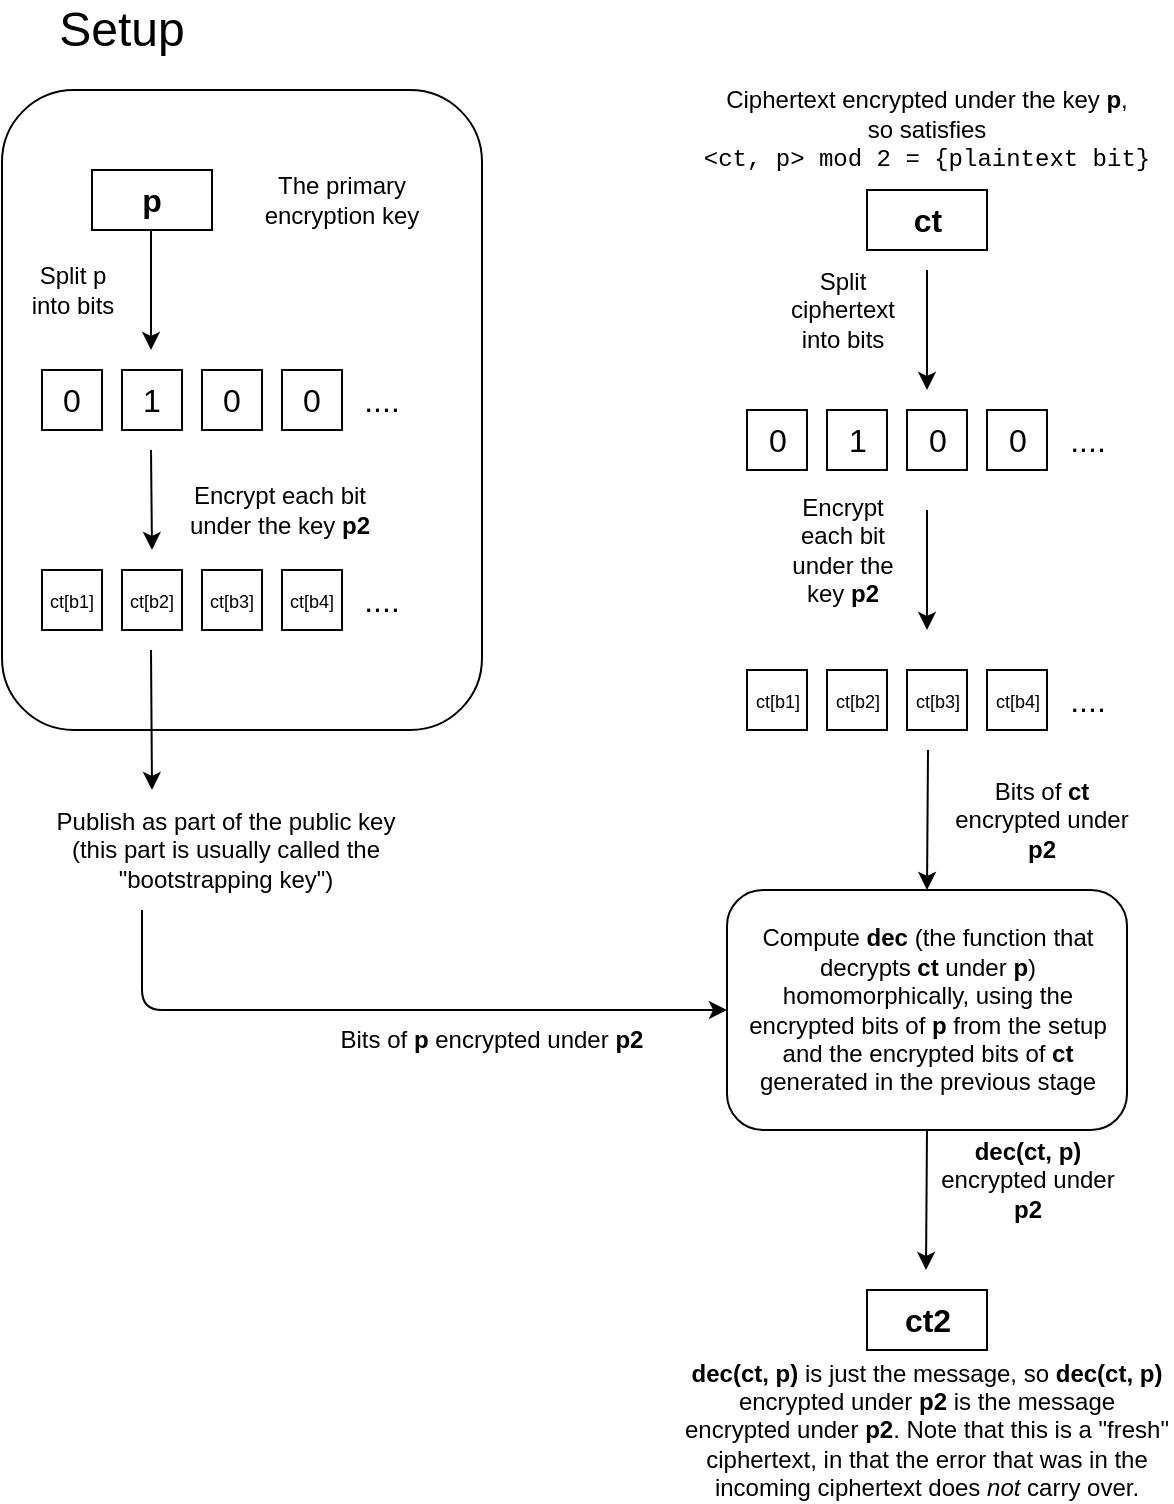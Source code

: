 <mxfile version="13.2.5" type="device"><diagram id="05oIX3gLpVgOgZ1vb9ZQ" name="Page-1"><mxGraphModel dx="2177" dy="816" grid="1" gridSize="10" guides="1" tooltips="1" connect="1" arrows="1" fold="1" page="1" pageScale="1" pageWidth="827" pageHeight="1169" math="0" shadow="0"><root><mxCell id="0"/><mxCell id="1" parent="0"/><mxCell id="RXD60-pzDycyqUJ63udl-1" value="&lt;b&gt;&lt;font style=&quot;font-size: 16px&quot;&gt;ct&lt;/font&gt;&lt;/b&gt;" style="rounded=0;whiteSpace=wrap;html=1;fontSize=16;" vertex="1" parent="1"><mxGeometry x="422.5" y="210" width="60" height="30" as="geometry"/></mxCell><mxCell id="RXD60-pzDycyqUJ63udl-2" value="Ciphertext encrypted under the key &lt;b&gt;p&lt;/b&gt;,&lt;br&gt;so satisfies&lt;br&gt;&lt;font face=&quot;Courier New&quot;&gt;&amp;lt;ct, p&amp;gt; mod 2 = {plaintext bit}&lt;/font&gt;" style="text;html=1;strokeColor=none;fillColor=none;align=center;verticalAlign=middle;whiteSpace=wrap;rounded=0;" vertex="1" parent="1"><mxGeometry x="330" y="170" width="245" height="20" as="geometry"/></mxCell><mxCell id="RXD60-pzDycyqUJ63udl-5" value="&lt;font style=&quot;font-size: 16px&quot;&gt;0&lt;/font&gt;" style="rounded=0;whiteSpace=wrap;html=1;" vertex="1" parent="1"><mxGeometry x="362.5" y="320" width="30" height="30" as="geometry"/></mxCell><mxCell id="RXD60-pzDycyqUJ63udl-6" value="&lt;font style=&quot;font-size: 16px&quot;&gt;1&lt;/font&gt;" style="rounded=0;whiteSpace=wrap;html=1;" vertex="1" parent="1"><mxGeometry x="402.5" y="320" width="30" height="30" as="geometry"/></mxCell><mxCell id="RXD60-pzDycyqUJ63udl-7" value="&lt;font style=&quot;font-size: 16px&quot;&gt;0&lt;/font&gt;&lt;span style=&quot;color: rgba(0 , 0 , 0 , 0) ; font-family: monospace ; font-size: 0px&quot;&gt;%3CmxGraphModel%3E%3Croot%3E%3CmxCell%20id%3D%220%22%2F%3E%3CmxCell%20id%3D%221%22%20parent%3D%220%22%2F%3E%3CmxCell%20id%3D%222%22%20value%3D%22%26lt%3Bfont%20style%3D%26quot%3Bfont-size%3A%2016px%26quot%3B%26gt%3B1%26lt%3B%2Ffont%26gt%3B%22%20style%3D%22rounded%3D0%3BwhiteSpace%3Dwrap%3Bhtml%3D1%3B%22%20vertex%3D%221%22%20parent%3D%221%22%3E%3CmxGeometry%20x%3D%22200%22%20y%3D%22280%22%20width%3D%2230%22%20height%3D%2230%22%20as%3D%22geometry%22%2F%3E%3C%2FmxCell%3E%3C%2Froot%3E%3C%2FmxGraphModel%3E&lt;/span&gt;" style="rounded=0;whiteSpace=wrap;html=1;" vertex="1" parent="1"><mxGeometry x="442.5" y="320" width="30" height="30" as="geometry"/></mxCell><mxCell id="RXD60-pzDycyqUJ63udl-8" value="&lt;font style=&quot;font-size: 16px&quot;&gt;0&lt;/font&gt;" style="rounded=0;whiteSpace=wrap;html=1;" vertex="1" parent="1"><mxGeometry x="482.5" y="320" width="30" height="30" as="geometry"/></mxCell><mxCell id="RXD60-pzDycyqUJ63udl-9" value="&lt;font style=&quot;font-size: 16px&quot;&gt;....&lt;/font&gt;" style="text;html=1;strokeColor=none;fillColor=none;align=center;verticalAlign=middle;whiteSpace=wrap;rounded=0;" vertex="1" parent="1"><mxGeometry x="522.5" y="325" width="20" height="20" as="geometry"/></mxCell><mxCell id="RXD60-pzDycyqUJ63udl-10" value="" style="endArrow=classic;html=1;" edge="1" parent="1"><mxGeometry width="50" height="50" relative="1" as="geometry"><mxPoint x="452.5" y="250" as="sourcePoint"/><mxPoint x="452.5" y="310" as="targetPoint"/></mxGeometry></mxCell><mxCell id="RXD60-pzDycyqUJ63udl-11" value="Split ciphertext into bits" style="text;html=1;strokeColor=none;fillColor=none;align=center;verticalAlign=middle;whiteSpace=wrap;rounded=0;" vertex="1" parent="1"><mxGeometry x="377.5" y="260" width="65" height="20" as="geometry"/></mxCell><mxCell id="RXD60-pzDycyqUJ63udl-14" value="" style="endArrow=classic;html=1;" edge="1" parent="1"><mxGeometry width="50" height="50" relative="1" as="geometry"><mxPoint x="452.5" y="370" as="sourcePoint"/><mxPoint x="452.5" y="430" as="targetPoint"/></mxGeometry></mxCell><mxCell id="RXD60-pzDycyqUJ63udl-15" value="Encrypt each bit under the key &lt;b&gt;p2&lt;/b&gt;" style="text;html=1;strokeColor=none;fillColor=none;align=center;verticalAlign=middle;whiteSpace=wrap;rounded=0;" vertex="1" parent="1"><mxGeometry x="377.5" y="380" width="65" height="20" as="geometry"/></mxCell><mxCell id="RXD60-pzDycyqUJ63udl-16" value="&lt;font style=&quot;font-size: 9px&quot;&gt;ct[b1]&lt;/font&gt;" style="rounded=0;whiteSpace=wrap;html=1;gradientColor=#ffffff;fillColor=#ffffff;" vertex="1" parent="1"><mxGeometry x="362.5" y="450" width="30" height="30" as="geometry"/></mxCell><mxCell id="RXD60-pzDycyqUJ63udl-17" value="&lt;font style=&quot;font-size: 9px&quot;&gt;ct[b2]&lt;/font&gt;" style="rounded=0;whiteSpace=wrap;html=1;" vertex="1" parent="1"><mxGeometry x="402.5" y="450" width="30" height="30" as="geometry"/></mxCell><mxCell id="RXD60-pzDycyqUJ63udl-18" value="&lt;font style=&quot;font-size: 9px&quot;&gt;ct[b3]&lt;/font&gt;" style="rounded=0;whiteSpace=wrap;html=1;" vertex="1" parent="1"><mxGeometry x="442.5" y="450" width="30" height="30" as="geometry"/></mxCell><mxCell id="RXD60-pzDycyqUJ63udl-19" value="&lt;font style=&quot;font-size: 9px&quot;&gt;ct[b4]&lt;/font&gt;" style="rounded=0;whiteSpace=wrap;html=1;" vertex="1" parent="1"><mxGeometry x="482.5" y="450" width="30" height="30" as="geometry"/></mxCell><mxCell id="RXD60-pzDycyqUJ63udl-20" value="&lt;font style=&quot;font-size: 16px&quot;&gt;....&lt;/font&gt;" style="text;html=1;strokeColor=none;fillColor=none;align=center;verticalAlign=middle;whiteSpace=wrap;rounded=0;" vertex="1" parent="1"><mxGeometry x="522.5" y="455" width="20" height="20" as="geometry"/></mxCell><mxCell id="RXD60-pzDycyqUJ63udl-21" value="" style="rounded=1;whiteSpace=wrap;html=1;fillColor=none;gradientColor=none;" vertex="1" parent="1"><mxGeometry x="-10" y="160" width="240" height="320" as="geometry"/></mxCell><mxCell id="RXD60-pzDycyqUJ63udl-22" value="&lt;font style=&quot;font-size: 24px&quot;&gt;Setup&lt;/font&gt;" style="text;html=1;strokeColor=none;fillColor=none;align=center;verticalAlign=middle;whiteSpace=wrap;rounded=0;" vertex="1" parent="1"><mxGeometry x="-10" y="120" width="120" height="20" as="geometry"/></mxCell><mxCell id="RXD60-pzDycyqUJ63udl-23" value="&lt;b&gt;&lt;font style=&quot;font-size: 16px&quot;&gt;p&lt;/font&gt;&lt;/b&gt;" style="rounded=0;whiteSpace=wrap;html=1;fontSize=16;" vertex="1" parent="1"><mxGeometry x="35" y="200" width="60" height="30" as="geometry"/></mxCell><mxCell id="RXD60-pzDycyqUJ63udl-24" value="The primary encryption key" style="text;html=1;strokeColor=none;fillColor=none;align=center;verticalAlign=middle;whiteSpace=wrap;rounded=0;" vertex="1" parent="1"><mxGeometry x="110" y="205" width="100" height="20" as="geometry"/></mxCell><mxCell id="RXD60-pzDycyqUJ63udl-25" value="&lt;font style=&quot;font-size: 16px&quot;&gt;0&lt;/font&gt;" style="rounded=0;whiteSpace=wrap;html=1;" vertex="1" parent="1"><mxGeometry x="10" y="300" width="30" height="30" as="geometry"/></mxCell><mxCell id="RXD60-pzDycyqUJ63udl-26" value="&lt;font style=&quot;font-size: 16px&quot;&gt;1&lt;/font&gt;" style="rounded=0;whiteSpace=wrap;html=1;" vertex="1" parent="1"><mxGeometry x="50" y="300" width="30" height="30" as="geometry"/></mxCell><mxCell id="RXD60-pzDycyqUJ63udl-27" value="&lt;font style=&quot;font-size: 16px&quot;&gt;0&lt;/font&gt;&lt;span style=&quot;color: rgba(0 , 0 , 0 , 0) ; font-family: monospace ; font-size: 0px&quot;&gt;%3CmxGraphModel%3E%3Croot%3E%3CmxCell%20id%3D%220%22%2F%3E%3CmxCell%20id%3D%221%22%20parent%3D%220%22%2F%3E%3CmxCell%20id%3D%222%22%20value%3D%22%26lt%3Bfont%20style%3D%26quot%3Bfont-size%3A%2016px%26quot%3B%26gt%3B1%26lt%3B%2Ffont%26gt%3B%22%20style%3D%22rounded%3D0%3BwhiteSpace%3Dwrap%3Bhtml%3D1%3B%22%20vertex%3D%221%22%20parent%3D%221%22%3E%3CmxGeometry%20x%3D%22200%22%20y%3D%22280%22%20width%3D%2230%22%20height%3D%2230%22%20as%3D%22geometry%22%2F%3E%3C%2FmxCell%3E%3C%2Froot%3E%3C%2FmxGraphModel%3E&lt;/span&gt;" style="rounded=0;whiteSpace=wrap;html=1;" vertex="1" parent="1"><mxGeometry x="90" y="300" width="30" height="30" as="geometry"/></mxCell><mxCell id="RXD60-pzDycyqUJ63udl-28" value="&lt;font style=&quot;font-size: 16px&quot;&gt;0&lt;/font&gt;" style="rounded=0;whiteSpace=wrap;html=1;" vertex="1" parent="1"><mxGeometry x="130" y="300" width="30" height="30" as="geometry"/></mxCell><mxCell id="RXD60-pzDycyqUJ63udl-29" value="&lt;font style=&quot;font-size: 16px&quot;&gt;....&lt;/font&gt;" style="text;html=1;strokeColor=none;fillColor=none;align=center;verticalAlign=middle;whiteSpace=wrap;rounded=0;" vertex="1" parent="1"><mxGeometry x="170" y="305" width="20" height="20" as="geometry"/></mxCell><mxCell id="RXD60-pzDycyqUJ63udl-30" value="" style="endArrow=classic;html=1;" edge="1" parent="1"><mxGeometry width="50" height="50" relative="1" as="geometry"><mxPoint x="64.5" y="230" as="sourcePoint"/><mxPoint x="64.5" y="290" as="targetPoint"/></mxGeometry></mxCell><mxCell id="RXD60-pzDycyqUJ63udl-31" value="Split p into bits" style="text;html=1;strokeColor=none;fillColor=none;align=center;verticalAlign=middle;whiteSpace=wrap;rounded=0;" vertex="1" parent="1"><mxGeometry x="-2.5" y="250" width="55" height="20" as="geometry"/></mxCell><mxCell id="RXD60-pzDycyqUJ63udl-32" value="" style="endArrow=classic;html=1;" edge="1" parent="1"><mxGeometry width="50" height="50" relative="1" as="geometry"><mxPoint x="64.5" y="340" as="sourcePoint"/><mxPoint x="65" y="390" as="targetPoint"/></mxGeometry></mxCell><mxCell id="RXD60-pzDycyqUJ63udl-33" value="Encrypt each bit under the key &lt;b&gt;p2&lt;/b&gt;" style="text;html=1;strokeColor=none;fillColor=none;align=center;verticalAlign=middle;whiteSpace=wrap;rounded=0;" vertex="1" parent="1"><mxGeometry x="80" y="360" width="97.5" height="20" as="geometry"/></mxCell><mxCell id="RXD60-pzDycyqUJ63udl-34" value="&lt;font style=&quot;font-size: 9px&quot;&gt;ct[b1]&lt;/font&gt;" style="rounded=0;whiteSpace=wrap;html=1;gradientColor=#ffffff;fillColor=#ffffff;" vertex="1" parent="1"><mxGeometry x="10" y="400" width="30" height="30" as="geometry"/></mxCell><mxCell id="RXD60-pzDycyqUJ63udl-35" value="&lt;font style=&quot;font-size: 9px&quot;&gt;ct[b2]&lt;/font&gt;" style="rounded=0;whiteSpace=wrap;html=1;" vertex="1" parent="1"><mxGeometry x="50" y="400" width="30" height="30" as="geometry"/></mxCell><mxCell id="RXD60-pzDycyqUJ63udl-36" value="&lt;font style=&quot;font-size: 9px&quot;&gt;ct[b3]&lt;/font&gt;" style="rounded=0;whiteSpace=wrap;html=1;" vertex="1" parent="1"><mxGeometry x="90" y="400" width="30" height="30" as="geometry"/></mxCell><mxCell id="RXD60-pzDycyqUJ63udl-37" value="&lt;font style=&quot;font-size: 9px&quot;&gt;ct[b4]&lt;/font&gt;" style="rounded=0;whiteSpace=wrap;html=1;" vertex="1" parent="1"><mxGeometry x="130" y="400" width="30" height="30" as="geometry"/></mxCell><mxCell id="RXD60-pzDycyqUJ63udl-38" value="&lt;font style=&quot;font-size: 16px&quot;&gt;....&lt;/font&gt;" style="text;html=1;strokeColor=none;fillColor=none;align=center;verticalAlign=middle;whiteSpace=wrap;rounded=0;" vertex="1" parent="1"><mxGeometry x="170" y="405" width="20" height="20" as="geometry"/></mxCell><mxCell id="RXD60-pzDycyqUJ63udl-42" value="Compute &lt;b&gt;dec&lt;/b&gt;&amp;nbsp;(the function that decrypts &lt;b&gt;ct&lt;/b&gt; under &lt;b&gt;p&lt;/b&gt;) homomorphically, using the encrypted bits of &lt;b&gt;p&lt;/b&gt; from the setup and the encrypted bits of &lt;b&gt;ct&lt;/b&gt; generated in the previous stage" style="rounded=1;whiteSpace=wrap;html=1;fillColor=none;gradientColor=none;" vertex="1" parent="1"><mxGeometry x="352.5" y="560" width="200" height="120" as="geometry"/></mxCell><mxCell id="RXD60-pzDycyqUJ63udl-43" value="" style="endArrow=classic;html=1;" edge="1" parent="1"><mxGeometry width="50" height="50" relative="1" as="geometry"><mxPoint x="64.5" y="440" as="sourcePoint"/><mxPoint x="65" y="510" as="targetPoint"/></mxGeometry></mxCell><mxCell id="RXD60-pzDycyqUJ63udl-44" value="Publish as part of the public key&lt;br&gt;(this part is usually called the &quot;bootstrapping key&quot;)" style="text;html=1;strokeColor=none;fillColor=none;align=center;verticalAlign=middle;whiteSpace=wrap;rounded=0;" vertex="1" parent="1"><mxGeometry x="-2.5" y="530" width="207.5" height="20" as="geometry"/></mxCell><mxCell id="RXD60-pzDycyqUJ63udl-46" value="" style="endArrow=classic;html=1;entryX=0.5;entryY=0;entryDx=0;entryDy=0;" edge="1" parent="1" target="RXD60-pzDycyqUJ63udl-42"><mxGeometry width="50" height="50" relative="1" as="geometry"><mxPoint x="453" y="490" as="sourcePoint"/><mxPoint x="500" y="440" as="targetPoint"/></mxGeometry></mxCell><mxCell id="RXD60-pzDycyqUJ63udl-47" value="" style="endArrow=classic;html=1;entryX=0;entryY=0.5;entryDx=0;entryDy=0;edgeStyle=orthogonalEdgeStyle;" edge="1" parent="1" target="RXD60-pzDycyqUJ63udl-42"><mxGeometry width="50" height="50" relative="1" as="geometry"><mxPoint x="60" y="570" as="sourcePoint"/><mxPoint x="200" y="630" as="targetPoint"/><Array as="points"><mxPoint x="60" y="620"/></Array></mxGeometry></mxCell><mxCell id="RXD60-pzDycyqUJ63udl-48" value="" style="endArrow=classic;html=1;entryX=0.5;entryY=0;entryDx=0;entryDy=0;" edge="1" parent="1"><mxGeometry width="50" height="50" relative="1" as="geometry"><mxPoint x="452.5" y="680" as="sourcePoint"/><mxPoint x="452" y="750" as="targetPoint"/></mxGeometry></mxCell><mxCell id="RXD60-pzDycyqUJ63udl-49" value="&lt;b&gt;&lt;font style=&quot;font-size: 16px&quot;&gt;ct2&lt;/font&gt;&lt;/b&gt;" style="rounded=0;whiteSpace=wrap;html=1;fontSize=16;" vertex="1" parent="1"><mxGeometry x="422.5" y="760" width="60" height="30" as="geometry"/></mxCell><mxCell id="RXD60-pzDycyqUJ63udl-50" value="&lt;b&gt;dec(ct, p) &lt;/b&gt;is just the message, so &lt;b&gt;dec(ct, p)&lt;/b&gt; encrypted under &lt;b&gt;p2&lt;/b&gt; is the message encrypted under &lt;b&gt;p2&lt;/b&gt;. Note that this is a &quot;fresh&quot; ciphertext, in that the error that was in the incoming ciphertext does &lt;i&gt;not&lt;/i&gt;&amp;nbsp;carry over." style="text;html=1;strokeColor=none;fillColor=none;align=center;verticalAlign=middle;whiteSpace=wrap;rounded=0;" vertex="1" parent="1"><mxGeometry x="330" y="820" width="245" height="20" as="geometry"/></mxCell><mxCell id="RXD60-pzDycyqUJ63udl-51" value="Bits of &lt;b&gt;ct&lt;/b&gt; encrypted under &lt;b&gt;p2&lt;/b&gt;" style="text;html=1;strokeColor=none;fillColor=none;align=center;verticalAlign=middle;whiteSpace=wrap;rounded=0;" vertex="1" parent="1"><mxGeometry x="460" y="520" width="100" height="10" as="geometry"/></mxCell><mxCell id="RXD60-pzDycyqUJ63udl-52" value="Bits of &lt;b&gt;p&lt;/b&gt; encrypted under &lt;b&gt;p2&lt;/b&gt;" style="text;html=1;strokeColor=none;fillColor=none;align=center;verticalAlign=middle;whiteSpace=wrap;rounded=0;" vertex="1" parent="1"><mxGeometry x="140" y="630" width="190" height="10" as="geometry"/></mxCell><mxCell id="RXD60-pzDycyqUJ63udl-53" value="&lt;b&gt;dec(ct, p) &lt;/b&gt;encrypted under &lt;b&gt;p2&lt;/b&gt;" style="text;html=1;strokeColor=none;fillColor=none;align=center;verticalAlign=middle;whiteSpace=wrap;rounded=0;" vertex="1" parent="1"><mxGeometry x="452.5" y="700" width="100" height="10" as="geometry"/></mxCell></root></mxGraphModel></diagram></mxfile>